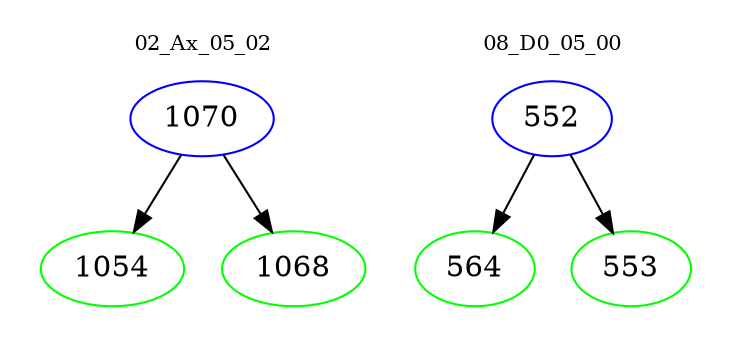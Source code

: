 digraph{
subgraph cluster_0 {
color = white
label = "02_Ax_05_02";
fontsize=10;
T0_1070 [label="1070", color="blue"]
T0_1070 -> T0_1054 [color="black"]
T0_1054 [label="1054", color="green"]
T0_1070 -> T0_1068 [color="black"]
T0_1068 [label="1068", color="green"]
}
subgraph cluster_1 {
color = white
label = "08_D0_05_00";
fontsize=10;
T1_552 [label="552", color="blue"]
T1_552 -> T1_564 [color="black"]
T1_564 [label="564", color="green"]
T1_552 -> T1_553 [color="black"]
T1_553 [label="553", color="green"]
}
}
